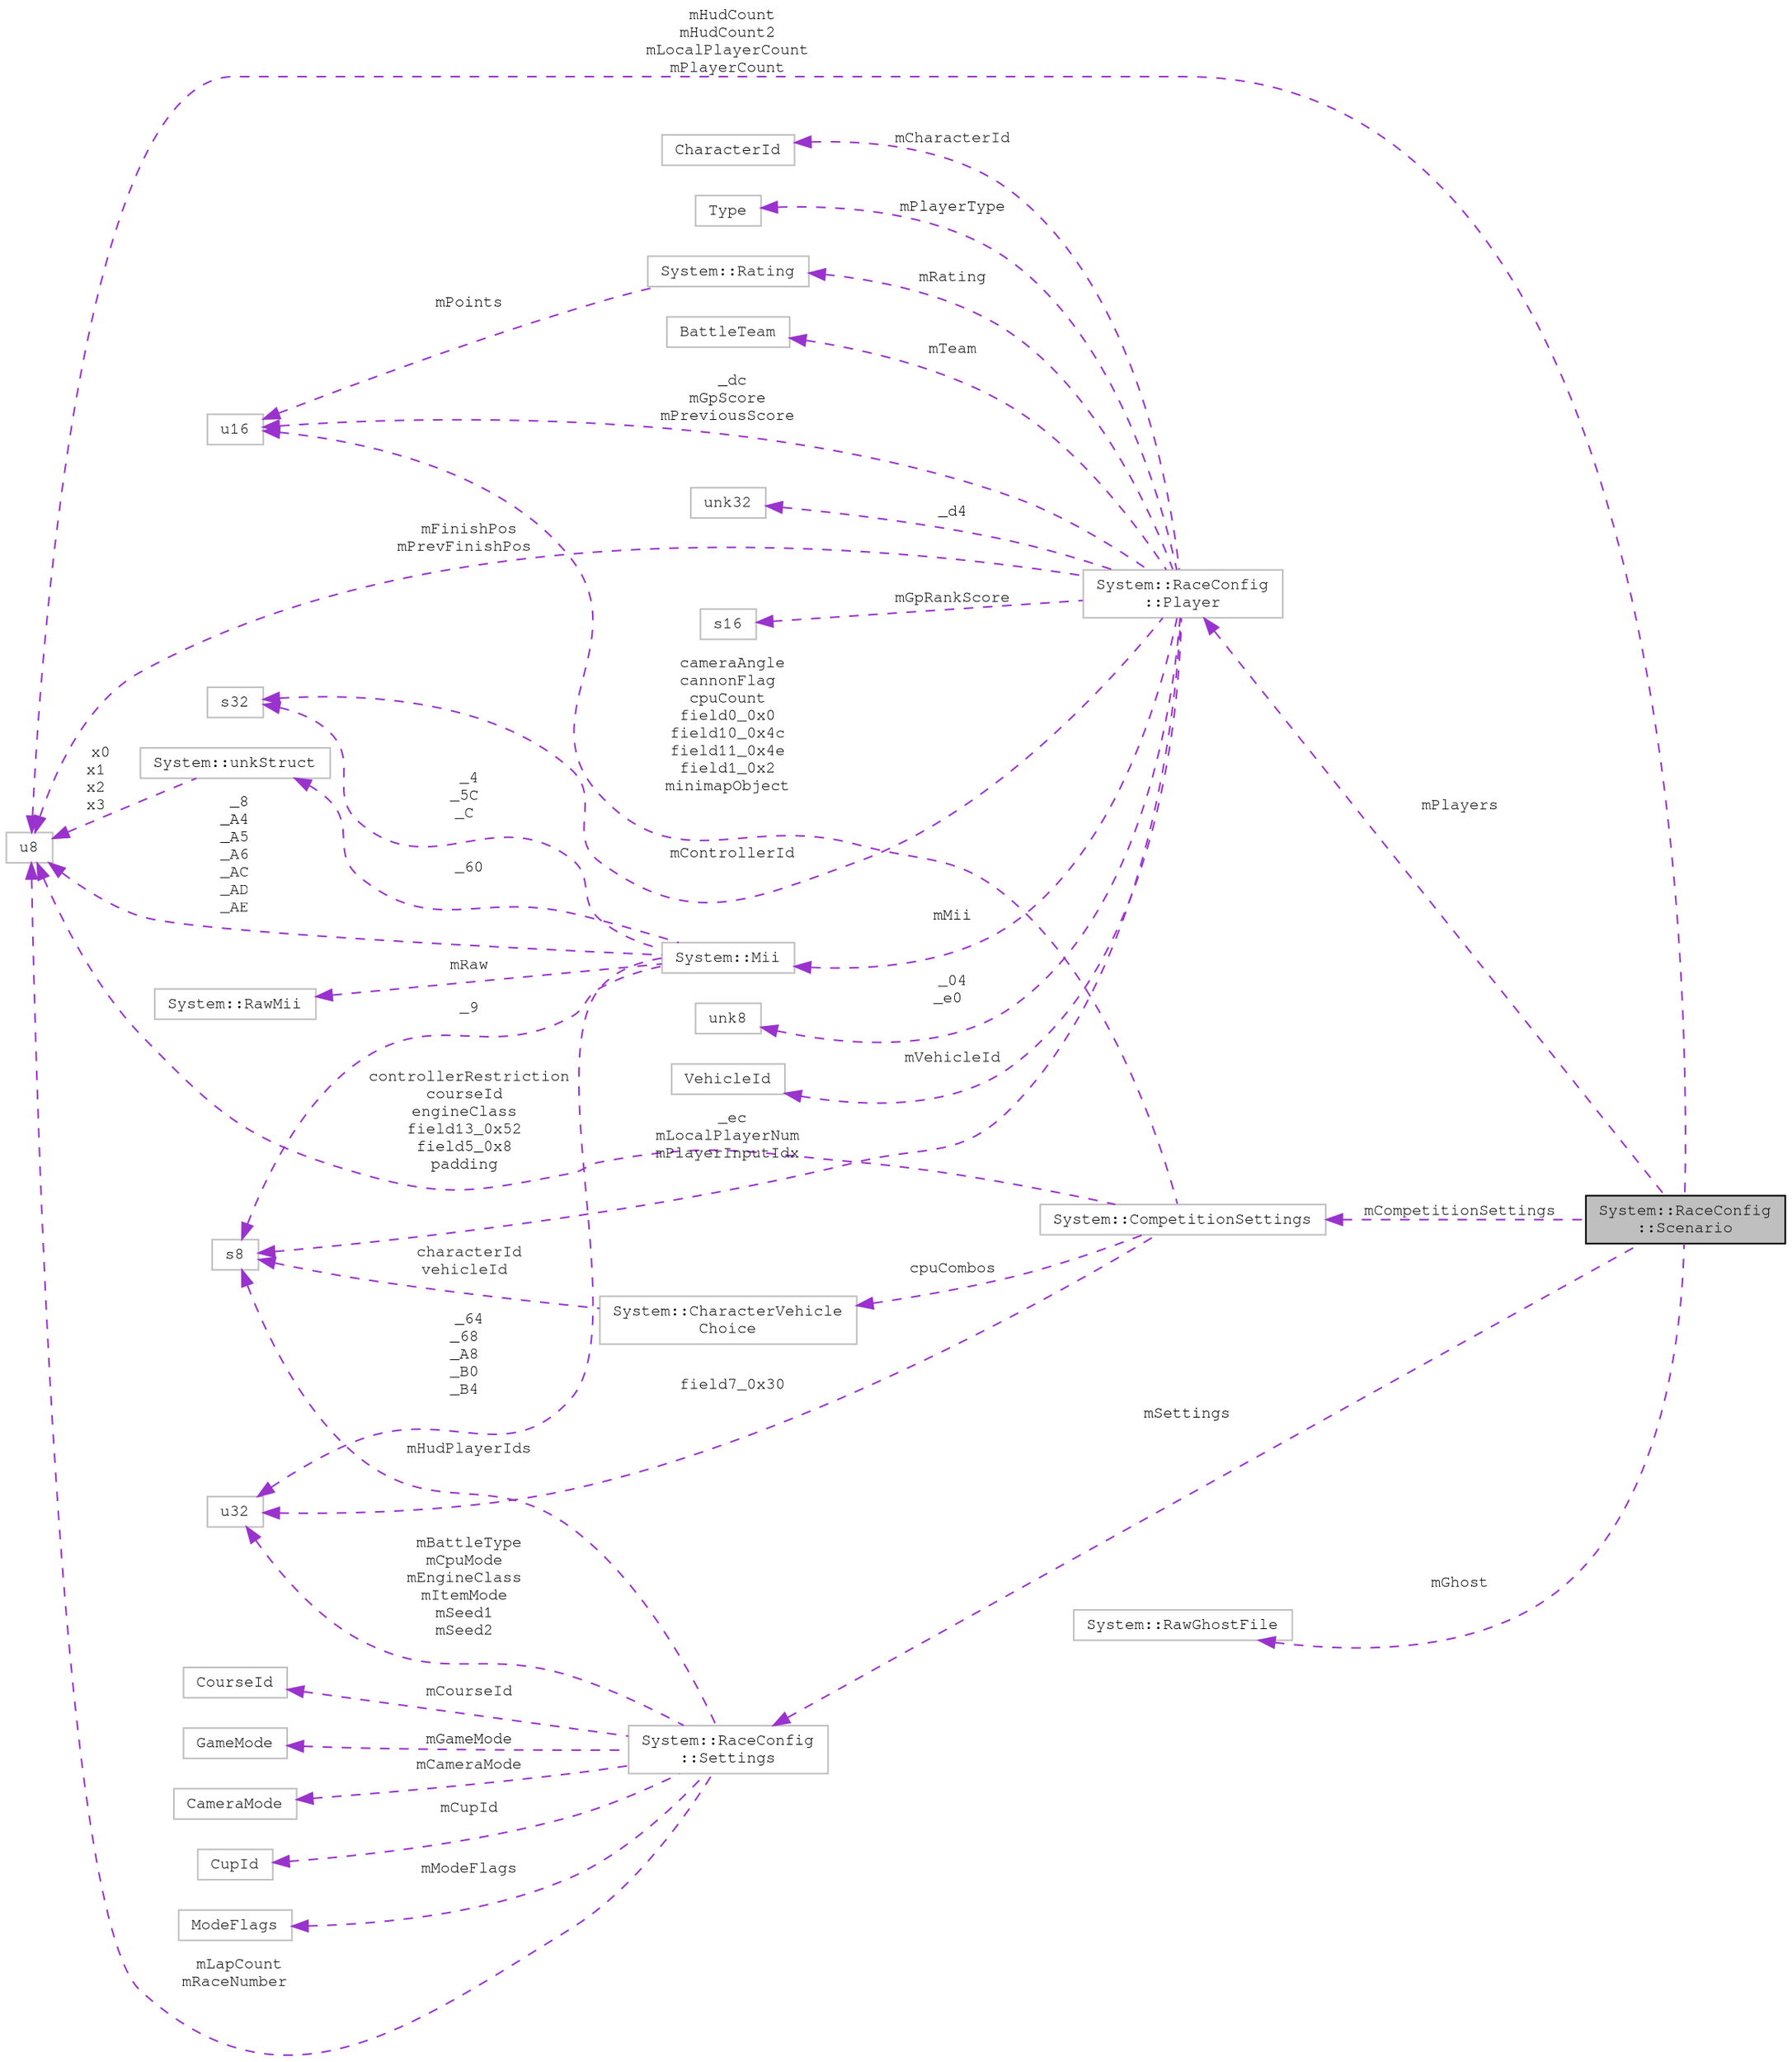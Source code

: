 digraph "System::RaceConfig::Scenario"
{
 // LATEX_PDF_SIZE
  edge [fontname="FreeMono",fontsize="10",labelfontname="FreeMono",labelfontsize="10"];
  node [fontname="FreeMono",fontsize="10",shape=record];
  rankdir="LR";
  Node1 [label="System::RaceConfig\l::Scenario",height=0.2,width=0.4,color="black", fillcolor="grey75", style="filled", fontcolor="black",tooltip=" "];
  Node2 -> Node1 [dir="back",color="darkorchid3",fontsize="10",style="dashed",label=" mHudCount\nmHudCount2\nmLocalPlayerCount\nmPlayerCount" ,fontname="FreeMono"];
  Node2 [label="u8",height=0.2,width=0.4,color="grey75", fillcolor="white", style="filled",tooltip=" "];
  Node3 -> Node1 [dir="back",color="darkorchid3",fontsize="10",style="dashed",label=" mPlayers" ,fontname="FreeMono"];
  Node3 [label="System::RaceConfig\l::Player",height=0.2,width=0.4,color="grey75", fillcolor="white", style="filled",URL="$class_system_1_1_race_config_1_1_player.html",tooltip=" "];
  Node4 -> Node3 [dir="back",color="darkorchid3",fontsize="10",style="dashed",label=" _04\n_e0" ,fontname="FreeMono"];
  Node4 [label="unk8",height=0.2,width=0.4,color="grey75", fillcolor="white", style="filled",tooltip=" "];
  Node5 -> Node3 [dir="back",color="darkorchid3",fontsize="10",style="dashed",label=" _ec\nmLocalPlayerNum\nmPlayerInputIdx" ,fontname="FreeMono"];
  Node5 [label="s8",height=0.2,width=0.4,color="grey75", fillcolor="white", style="filled",tooltip=" "];
  Node6 -> Node3 [dir="back",color="darkorchid3",fontsize="10",style="dashed",label=" mVehicleId" ,fontname="FreeMono"];
  Node6 [label="VehicleId",height=0.2,width=0.4,color="grey75", fillcolor="white", style="filled",tooltip=" "];
  Node7 -> Node3 [dir="back",color="darkorchid3",fontsize="10",style="dashed",label=" mCharacterId" ,fontname="FreeMono"];
  Node7 [label="CharacterId",height=0.2,width=0.4,color="grey75", fillcolor="white", style="filled",tooltip=" "];
  Node8 -> Node3 [dir="back",color="darkorchid3",fontsize="10",style="dashed",label=" mPlayerType" ,fontname="FreeMono"];
  Node8 [label="Type",height=0.2,width=0.4,color="grey75", fillcolor="white", style="filled",tooltip=" "];
  Node9 -> Node3 [dir="back",color="darkorchid3",fontsize="10",style="dashed",label=" mMii" ,fontname="FreeMono"];
  Node9 [label="System::Mii",height=0.2,width=0.4,color="grey75", fillcolor="white", style="filled",URL="$class_system_1_1_mii.html",tooltip=" "];
  Node10 -> Node9 [dir="back",color="darkorchid3",fontsize="10",style="dashed",label=" _4\n_5C\n_C" ,fontname="FreeMono"];
  Node10 [label="s32",height=0.2,width=0.4,color="grey75", fillcolor="white", style="filled",tooltip=" "];
  Node2 -> Node9 [dir="back",color="darkorchid3",fontsize="10",style="dashed",label=" _8\n_A4\n_A5\n_A6\n_AC\n_AD\n_AE" ,fontname="FreeMono"];
  Node5 -> Node9 [dir="back",color="darkorchid3",fontsize="10",style="dashed",label=" _9" ,fontname="FreeMono"];
  Node11 -> Node9 [dir="back",color="darkorchid3",fontsize="10",style="dashed",label=" mRaw" ,fontname="FreeMono"];
  Node11 [label="System::RawMii",height=0.2,width=0.4,color="grey75", fillcolor="white", style="filled",URL="$class_system_1_1_raw_mii.html",tooltip=" "];
  Node12 -> Node9 [dir="back",color="darkorchid3",fontsize="10",style="dashed",label=" _60" ,fontname="FreeMono"];
  Node12 [label="System::unkStruct",height=0.2,width=0.4,color="grey75", fillcolor="white", style="filled",URL="$struct_system_1_1unk_struct.html",tooltip=" "];
  Node2 -> Node12 [dir="back",color="darkorchid3",fontsize="10",style="dashed",label=" x0\nx1\nx2\nx3" ,fontname="FreeMono"];
  Node13 -> Node9 [dir="back",color="darkorchid3",fontsize="10",style="dashed",label=" _64\n_68\n_A8\n_B0\n_B4" ,fontname="FreeMono"];
  Node13 [label="u32",height=0.2,width=0.4,color="grey75", fillcolor="white", style="filled",tooltip=" "];
  Node14 -> Node3 [dir="back",color="darkorchid3",fontsize="10",style="dashed",label=" mTeam" ,fontname="FreeMono"];
  Node14 [label="BattleTeam",height=0.2,width=0.4,color="grey75", fillcolor="white", style="filled",tooltip=" "];
  Node10 -> Node3 [dir="back",color="darkorchid3",fontsize="10",style="dashed",label=" mControllerId" ,fontname="FreeMono"];
  Node15 -> Node3 [dir="back",color="darkorchid3",fontsize="10",style="dashed",label=" _d4" ,fontname="FreeMono"];
  Node15 [label="unk32",height=0.2,width=0.4,color="grey75", fillcolor="white", style="filled",tooltip=" "];
  Node16 -> Node3 [dir="back",color="darkorchid3",fontsize="10",style="dashed",label=" _dc\nmGpScore\nmPreviousScore" ,fontname="FreeMono"];
  Node16 [label="u16",height=0.2,width=0.4,color="grey75", fillcolor="white", style="filled",tooltip=" "];
  Node17 -> Node3 [dir="back",color="darkorchid3",fontsize="10",style="dashed",label=" mGpRankScore" ,fontname="FreeMono"];
  Node17 [label="s16",height=0.2,width=0.4,color="grey75", fillcolor="white", style="filled",tooltip=" "];
  Node2 -> Node3 [dir="back",color="darkorchid3",fontsize="10",style="dashed",label=" mFinishPos\nmPrevFinishPos" ,fontname="FreeMono"];
  Node18 -> Node3 [dir="back",color="darkorchid3",fontsize="10",style="dashed",label=" mRating" ,fontname="FreeMono"];
  Node18 [label="System::Rating",height=0.2,width=0.4,color="grey75", fillcolor="white", style="filled",URL="$class_system_1_1_rating.html",tooltip=" "];
  Node16 -> Node18 [dir="back",color="darkorchid3",fontsize="10",style="dashed",label=" mPoints" ,fontname="FreeMono"];
  Node19 -> Node1 [dir="back",color="darkorchid3",fontsize="10",style="dashed",label=" mSettings" ,fontname="FreeMono"];
  Node19 [label="System::RaceConfig\l::Settings",height=0.2,width=0.4,color="grey75", fillcolor="white", style="filled",URL="$struct_system_1_1_race_config_1_1_settings.html",tooltip=" "];
  Node20 -> Node19 [dir="back",color="darkorchid3",fontsize="10",style="dashed",label=" mCourseId" ,fontname="FreeMono"];
  Node20 [label="CourseId",height=0.2,width=0.4,color="grey75", fillcolor="white", style="filled",tooltip=" "];
  Node13 -> Node19 [dir="back",color="darkorchid3",fontsize="10",style="dashed",label=" mBattleType\nmCpuMode\nmEngineClass\nmItemMode\nmSeed1\nmSeed2" ,fontname="FreeMono"];
  Node21 -> Node19 [dir="back",color="darkorchid3",fontsize="10",style="dashed",label=" mGameMode" ,fontname="FreeMono"];
  Node21 [label="GameMode",height=0.2,width=0.4,color="grey75", fillcolor="white", style="filled",tooltip=" "];
  Node22 -> Node19 [dir="back",color="darkorchid3",fontsize="10",style="dashed",label=" mCameraMode" ,fontname="FreeMono"];
  Node22 [label="CameraMode",height=0.2,width=0.4,color="grey75", fillcolor="white", style="filled",tooltip=" "];
  Node5 -> Node19 [dir="back",color="darkorchid3",fontsize="10",style="dashed",label=" mHudPlayerIds" ,fontname="FreeMono"];
  Node23 -> Node19 [dir="back",color="darkorchid3",fontsize="10",style="dashed",label=" mCupId" ,fontname="FreeMono"];
  Node23 [label="CupId",height=0.2,width=0.4,color="grey75", fillcolor="white", style="filled",tooltip=" "];
  Node2 -> Node19 [dir="back",color="darkorchid3",fontsize="10",style="dashed",label=" mLapCount\nmRaceNumber" ,fontname="FreeMono"];
  Node24 -> Node19 [dir="back",color="darkorchid3",fontsize="10",style="dashed",label=" mModeFlags" ,fontname="FreeMono"];
  Node24 [label="ModeFlags",height=0.2,width=0.4,color="grey75", fillcolor="white", style="filled",tooltip=" "];
  Node25 -> Node1 [dir="back",color="darkorchid3",fontsize="10",style="dashed",label=" mCompetitionSettings" ,fontname="FreeMono"];
  Node25 [label="System::CompetitionSettings",height=0.2,width=0.4,color="grey75", fillcolor="white", style="filled",URL="$struct_system_1_1_competition_settings.html",tooltip=" "];
  Node16 -> Node25 [dir="back",color="darkorchid3",fontsize="10",style="dashed",label=" cameraAngle\ncannonFlag\ncpuCount\nfield0_0x0\nfield10_0x4c\nfield11_0x4e\nfield1_0x2\nminimapObject" ,fontname="FreeMono"];
  Node2 -> Node25 [dir="back",color="darkorchid3",fontsize="10",style="dashed",label=" controllerRestriction\ncourseId\nengineClass\nfield13_0x52\nfield5_0x8\npadding" ,fontname="FreeMono"];
  Node13 -> Node25 [dir="back",color="darkorchid3",fontsize="10",style="dashed",label=" field7_0x30" ,fontname="FreeMono"];
  Node26 -> Node25 [dir="back",color="darkorchid3",fontsize="10",style="dashed",label=" cpuCombos" ,fontname="FreeMono"];
  Node26 [label="System::CharacterVehicle\lChoice",height=0.2,width=0.4,color="grey75", fillcolor="white", style="filled",URL="$struct_system_1_1_character_vehicle_choice.html",tooltip=" "];
  Node5 -> Node26 [dir="back",color="darkorchid3",fontsize="10",style="dashed",label=" characterId\nvehicleId" ,fontname="FreeMono"];
  Node27 -> Node1 [dir="back",color="darkorchid3",fontsize="10",style="dashed",label=" mGhost" ,fontname="FreeMono"];
  Node27 [label="System::RawGhostFile",height=0.2,width=0.4,color="grey75", fillcolor="white", style="filled",URL="$struct_system_1_1_raw_ghost_file.html",tooltip=" "];
}
